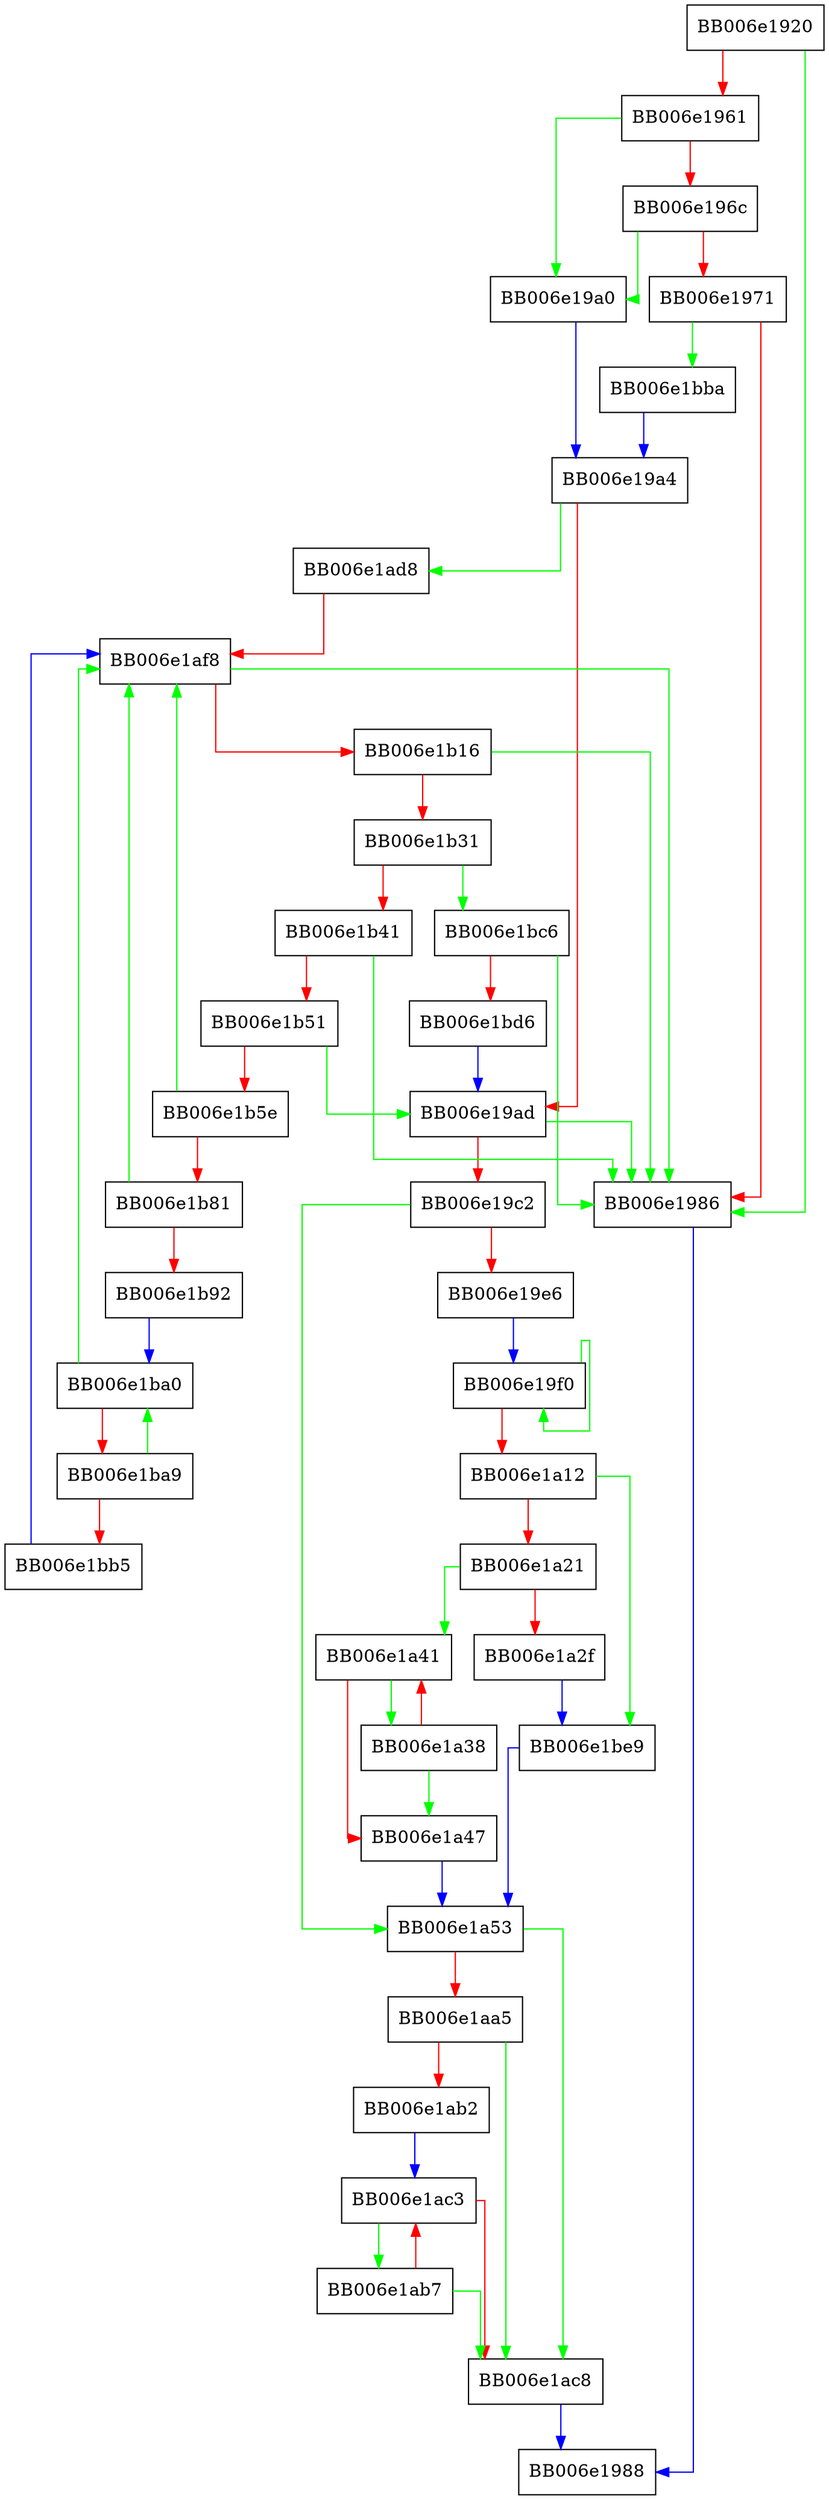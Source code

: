 digraph drbg_hash_generate {
  node [shape="box"];
  graph [splines=ortho];
  BB006e1920 -> BB006e1986 [color="green"];
  BB006e1920 -> BB006e1961 [color="red"];
  BB006e1961 -> BB006e19a0 [color="green"];
  BB006e1961 -> BB006e196c [color="red"];
  BB006e196c -> BB006e19a0 [color="green"];
  BB006e196c -> BB006e1971 [color="red"];
  BB006e1971 -> BB006e1bba [color="green"];
  BB006e1971 -> BB006e1986 [color="red"];
  BB006e1986 -> BB006e1988 [color="blue"];
  BB006e19a0 -> BB006e19a4 [color="blue"];
  BB006e19a4 -> BB006e1ad8 [color="green"];
  BB006e19a4 -> BB006e19ad [color="red"];
  BB006e19ad -> BB006e1986 [color="green"];
  BB006e19ad -> BB006e19c2 [color="red"];
  BB006e19c2 -> BB006e1a53 [color="green"];
  BB006e19c2 -> BB006e19e6 [color="red"];
  BB006e19e6 -> BB006e19f0 [color="blue"];
  BB006e19f0 -> BB006e19f0 [color="green"];
  BB006e19f0 -> BB006e1a12 [color="red"];
  BB006e1a12 -> BB006e1be9 [color="green"];
  BB006e1a12 -> BB006e1a21 [color="red"];
  BB006e1a21 -> BB006e1a41 [color="green"];
  BB006e1a21 -> BB006e1a2f [color="red"];
  BB006e1a2f -> BB006e1be9 [color="blue"];
  BB006e1a38 -> BB006e1a47 [color="green"];
  BB006e1a38 -> BB006e1a41 [color="red"];
  BB006e1a41 -> BB006e1a38 [color="green"];
  BB006e1a41 -> BB006e1a47 [color="red"];
  BB006e1a47 -> BB006e1a53 [color="blue"];
  BB006e1a53 -> BB006e1ac8 [color="green"];
  BB006e1a53 -> BB006e1aa5 [color="red"];
  BB006e1aa5 -> BB006e1ac8 [color="green"];
  BB006e1aa5 -> BB006e1ab2 [color="red"];
  BB006e1ab2 -> BB006e1ac3 [color="blue"];
  BB006e1ab7 -> BB006e1ac8 [color="green"];
  BB006e1ab7 -> BB006e1ac3 [color="red"];
  BB006e1ac3 -> BB006e1ab7 [color="green"];
  BB006e1ac3 -> BB006e1ac8 [color="red"];
  BB006e1ac8 -> BB006e1988 [color="blue"];
  BB006e1ad8 -> BB006e1af8 [color="red"];
  BB006e1af8 -> BB006e1986 [color="green"];
  BB006e1af8 -> BB006e1b16 [color="red"];
  BB006e1b16 -> BB006e1986 [color="green"];
  BB006e1b16 -> BB006e1b31 [color="red"];
  BB006e1b31 -> BB006e1bc6 [color="green"];
  BB006e1b31 -> BB006e1b41 [color="red"];
  BB006e1b41 -> BB006e1986 [color="green"];
  BB006e1b41 -> BB006e1b51 [color="red"];
  BB006e1b51 -> BB006e19ad [color="green"];
  BB006e1b51 -> BB006e1b5e [color="red"];
  BB006e1b5e -> BB006e1af8 [color="green"];
  BB006e1b5e -> BB006e1b81 [color="red"];
  BB006e1b81 -> BB006e1af8 [color="green"];
  BB006e1b81 -> BB006e1b92 [color="red"];
  BB006e1b92 -> BB006e1ba0 [color="blue"];
  BB006e1ba0 -> BB006e1af8 [color="green"];
  BB006e1ba0 -> BB006e1ba9 [color="red"];
  BB006e1ba9 -> BB006e1ba0 [color="green"];
  BB006e1ba9 -> BB006e1bb5 [color="red"];
  BB006e1bb5 -> BB006e1af8 [color="blue"];
  BB006e1bba -> BB006e19a4 [color="blue"];
  BB006e1bc6 -> BB006e1986 [color="green"];
  BB006e1bc6 -> BB006e1bd6 [color="red"];
  BB006e1bd6 -> BB006e19ad [color="blue"];
  BB006e1be9 -> BB006e1a53 [color="blue"];
}